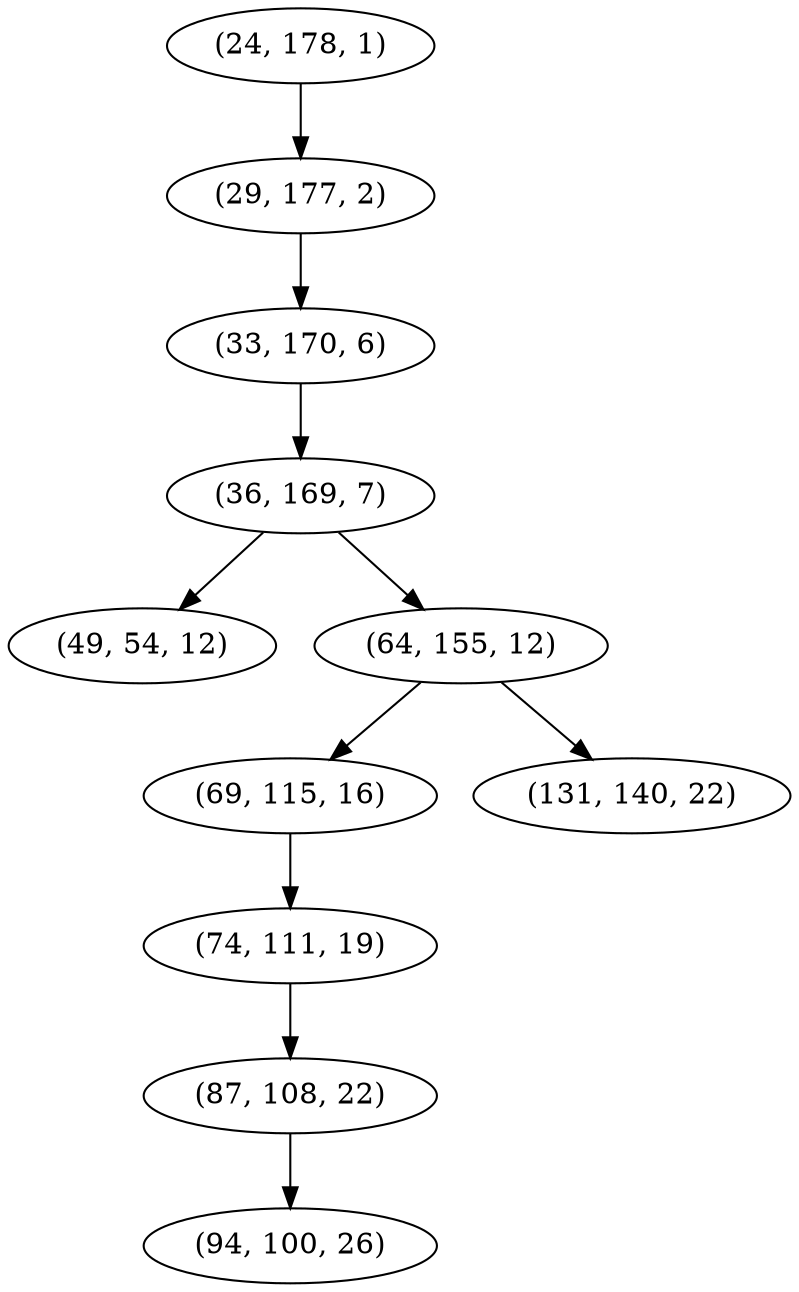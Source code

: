 digraph tree {
    "(24, 178, 1)";
    "(29, 177, 2)";
    "(33, 170, 6)";
    "(36, 169, 7)";
    "(49, 54, 12)";
    "(64, 155, 12)";
    "(69, 115, 16)";
    "(74, 111, 19)";
    "(87, 108, 22)";
    "(94, 100, 26)";
    "(131, 140, 22)";
    "(24, 178, 1)" -> "(29, 177, 2)";
    "(29, 177, 2)" -> "(33, 170, 6)";
    "(33, 170, 6)" -> "(36, 169, 7)";
    "(36, 169, 7)" -> "(49, 54, 12)";
    "(36, 169, 7)" -> "(64, 155, 12)";
    "(64, 155, 12)" -> "(69, 115, 16)";
    "(64, 155, 12)" -> "(131, 140, 22)";
    "(69, 115, 16)" -> "(74, 111, 19)";
    "(74, 111, 19)" -> "(87, 108, 22)";
    "(87, 108, 22)" -> "(94, 100, 26)";
}
